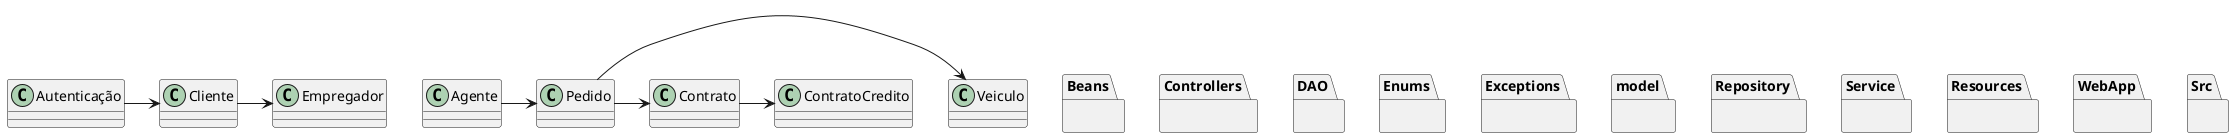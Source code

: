 @startuml
package "Beans" {
}

package "Controllers" {
}

package "DAO" {
}

package "Enums" {
}

package "Exceptions" {
}

package "model" {
}

package "Repository" {
}

package "Service" {
}

package "Resources" {
}

package "WebApp" {
}

package "Src" {
}
"Autenticação" -> "Cliente"
"Agente" -> "Pedido"
"Pedido" -> "Veiculo"
"Pedido" -> "Contrato"
"Contrato" -> "ContratoCredito"
"Cliente" -> "Empregador"
@enduml
